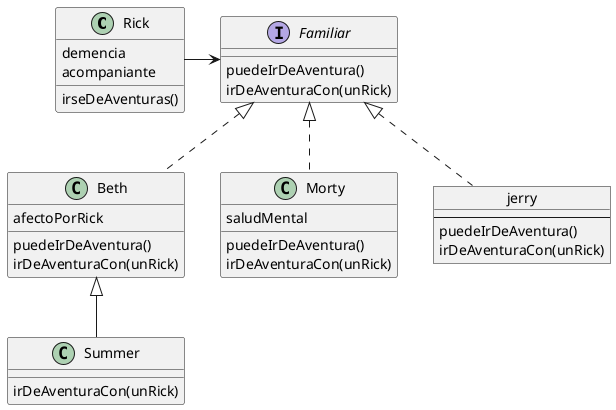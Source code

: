 @startuml
class Rick {
  demencia
  acompaniante

  irseDeAventuras()
}

interface Familiar {
  puedeIrDeAventura()
  irDeAventuraCon(unRick)
}

class Beth implements Familiar {
  afectoPorRick

  puedeIrDeAventura()
  irDeAventuraCon(unRick)
}

class Morty implements Familiar {
  saludMental

  puedeIrDeAventura()
  irDeAventuraCon(unRick)
}

class Summer extends Beth {
  irDeAventuraCon(unRick)
}

object jerry {
  --
  puedeIrDeAventura()
  irDeAventuraCon(unRick)
}

Familiar <|.. jerry
Familiar <-l- Rick
@enduml
